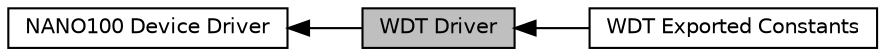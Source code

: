 digraph "WDT Driver"
{
  edge [fontname="Helvetica",fontsize="10",labelfontname="Helvetica",labelfontsize="10"];
  node [fontname="Helvetica",fontsize="10",shape=box];
  rankdir=LR;
  Node2 [label="NANO100 Device Driver",height=0.2,width=0.4,color="black", fillcolor="white", style="filled",URL="$d5/d3c/group___n_a_n_o100___device___driver.html",tooltip=" "];
  Node1 [label="WDT Driver",height=0.2,width=0.4,color="black", fillcolor="grey75", style="filled", fontcolor="black",tooltip=" "];
  Node3 [label="WDT Exported Constants",height=0.2,width=0.4,color="black", fillcolor="white", style="filled",URL="$db/d12/group___n_a_n_o100___w_d_t___e_x_p_o_r_t_e_d___c_o_n_s_t_a_n_t_s.html",tooltip=" "];
  Node2->Node1 [shape=plaintext, dir="back", style="solid"];
  Node1->Node3 [shape=plaintext, dir="back", style="solid"];
}
